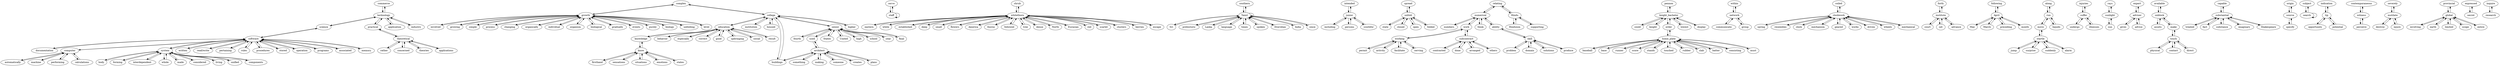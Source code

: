 digraph  {
commerce;
technology;
complex;
growth;
college;
serve;
staff;
shrub;
whitethorn;
result;
education;
documentation;
software;
southern;
Tamil;
final;
senior;
intended;
junior;
eastern;
automatically;
computer;
body;
system;
gradually;
spread;
unfold;
relating;
numerical;
Hindu;
pennon;
knight_bachelor;
events;
fourth;
within;
network;
firsthand;
know;
written;
communicate;
rather;
theoretical;
purely;
concerned;
coiled;
clockwork;
numbers;
Hinduism;
forth;
institute;
white;
problem;
skill;
biology;
following;
April;
along;
run;
science;
forming;
Sri;
practical;
injuries;
suffer;
undergo;
used;
architect;
court;
higher;
rays;
sunlight;
state;
baseball;
home_plate;
set;
expert;
adviser;
available;
unblock;
prehistoric;
capable;
substantial;
behavior;
buildings;
including;
origin;
source;
plans;
unfolding;
level;
jump;
startle;
established;
advance;
deep;
involved;
especially;
closed;
work;
working;
subcontract;
domain;
interdependent;
move;
subject;
search;
gives;
physical;
touch;
Lanka;
treated;
language;
small;
whole;
indication;
tip;
"read/write";
contemporaneous;
witness;
made;
think;
correct;
contracted;
could;
machine;
pertaining;
good;
surprise;
times;
rules;
suddenly;
group;
States;
knight;
fact;
May;
persons;
solutions;
flowers;
America;
substance;
application;
advice;
imaginary;
spring;
resembles;
procedures;
knowledge;
order;
base;
thorny;
followed;
severely;
mutilate;
considered;
something;
clock;
March;
perceive;
spoken;
runner;
living;
assets;
open;
illnesses;
permit;
growing;
score;
activity;
performing;
mechanism;
simple;
United;
tree;
provincial;
global;
unified;
stored;
dense;
youthful;
process;
liquids;
geared;
operation;
preceding;
stands;
contact;
Dravidian;
done;
month;
upbringing;
changing;
industry;
expressed;
secret;
works;
North;
Eurasian;
direct;
social;
high;
opportunity;
driven;
red;
Shakespeare;
touched;
wheels;
destroy;
programs;
making;
India;
since;
involving;
earth;
associated;
lowest;
scarlet;
clusters;
supporting;
calculations;
organically;
berries;
alarm;
produce;
individual;
organism;
rubber;
theories;
someone;
components;
arranged;
sensations;
facilitate;
applications;
ability;
institution;
memory;
situations;
school;
emotions;
limited;
specify;
creates;
potential;
slab;
year;
batter;
scope;
consisting;
escape;
serving;
states;
entire;
sun;
biological;
folded;
mechanical;
housed;
injure;
display;
make;
others;
inquire;
research;
must;
commerce -> technology;
technology -> commerce;
technology -> science;
technology -> practical;
technology -> application;
technology -> industry;
complex -> growth;
complex -> college;
growth -> complex;
growth -> gradually;
growth -> events;
growth -> purely;
growth -> biology;
growth -> unfolding;
growth -> level;
growth -> involved;
growth -> growing;
growth -> simple;
growth -> process;
growth -> changing;
growth -> organically;
growth -> individual;
growth -> organism;
growth -> biological;
college -> complex;
college -> education;
college -> senior;
college -> higher;
college -> buildings;
college -> institution;
college -> housed;
serve -> staff;
staff -> serve;
staff -> staff;
shrub -> whitethorn;
whitethorn -> shrub;
whitethorn -> eastern;
whitethorn -> white;
whitethorn -> established;
whitethorn -> deep;
whitethorn -> small;
whitethorn -> flowers;
whitethorn -> America;
whitethorn -> thorny;
whitethorn -> followed;
whitethorn -> tree;
whitethorn -> dense;
whitethorn -> North;
whitethorn -> Eurasian;
whitethorn -> red;
whitethorn -> scarlet;
whitethorn -> clusters;
whitethorn -> berries;
whitethorn -> escape;
result -> education;
education -> result;
education -> college;
education -> behavior;
education -> especially;
education -> correct;
education -> good;
education -> knowledge;
education -> upbringing;
education -> social;
documentation -> software;
software -> documentation;
software -> written;
software -> system;
software -> science;
software -> "read/write";
software -> pertaining;
software -> rules;
software -> computer;
software -> procedures;
software -> stored;
software -> operation;
software -> programs;
software -> associated;
software -> memory;
southern -> Tamil;
Tamil -> southern;
Tamil -> Tamil;
Tamil -> Sri;
Tamil -> prehistoric;
Tamil -> Lanka;
Tamil -> language;
Tamil -> times;
Tamil -> spoken;
Tamil -> Dravidian;
Tamil -> India;
Tamil -> since;
final -> senior;
senior -> final;
senior -> fourth;
senior -> college;
senior -> used;
senior -> States;
senior -> United;
senior -> high;
senior -> school;
senior -> year;
intended -> junior;
junior -> intended;
junior -> including;
junior -> persons;
junior -> youthful;
eastern -> whitethorn;
automatically -> computer;
computer -> automatically;
computer -> machine;
computer -> software;
computer -> performing;
computer -> calculations;
body -> system;
system -> body;
system -> software;
system -> forming;
system -> interdependent;
system -> whole;
system -> made;
system -> considered;
system -> living;
system -> unified;
system -> components;
gradually -> growth;
spread -> unfold;
unfold -> spread;
unfold -> state;
unfold -> closed;
unfold -> open;
unfold -> folded;
relating -> numerical;
relating -> Hindu;
numerical -> relating;
numerical -> numbers;
numerical -> work;
numerical -> think;
numerical -> ability;
Hindu -> relating;
Hindu -> Hinduism;
Hindu -> supporting;
pennon -> knight_bachelor;
knight_bachelor -> pennon;
knight_bachelor -> could;
knight_bachelor -> knight;
knight_bachelor -> order;
knight_bachelor -> lowest;
knight_bachelor -> display;
events -> growth;
fourth -> senior;
within -> network;
network -> within;
network -> communicate;
network -> group;
firsthand -> know;
know -> firsthand;
know -> knowledge;
know -> sensations;
know -> situations;
know -> emotions;
know -> states;
written -> software;
communicate -> network;
rather -> theoretical;
theoretical -> rather;
theoretical -> concerned;
theoretical -> practical;
theoretical -> theories;
theoretical -> applications;
purely -> growth;
concerned -> theoretical;
coiled -> clockwork;
clockwork -> coiled;
clockwork -> spring;
clockwork -> resembles;
clockwork -> clock;
clockwork -> mechanism;
clockwork -> geared;
clockwork -> works;
clockwork -> driven;
clockwork -> wheels;
clockwork -> mechanical;
numbers -> numerical;
Hinduism -> Hindu;
forth -> institute;
institute -> forth;
institute -> court;
institute -> set;
institute -> advance;
white -> whitethorn;
problem -> skill;
skill -> problem;
skill -> domain;
skill -> solutions;
skill -> produce;
skill -> ability;
biology -> growth;
following -> April;
April -> following;
April -> May;
April -> March;
April -> preceding;
April -> month;
along -> run;
run -> along;
run -> move;
run -> liquids;
science -> technology;
science -> software;
forming -> system;
Sri -> Tamil;
practical -> technology;
practical -> theoretical;
injuries -> suffer;
suffer -> injuries;
suffer -> undergo;
suffer -> illnesses;
undergo -> suffer;
used -> senior;
used -> architect;
architect -> used;
architect -> buildings;
architect -> plans;
architect -> something;
architect -> making;
architect -> someone;
architect -> creates;
court -> institute;
higher -> college;
rays -> sunlight;
sunlight -> rays;
sunlight -> sun;
state -> unfold;
baseball -> home_plate;
home_plate -> baseball;
home_plate -> order;
home_plate -> base;
home_plate -> runner;
home_plate -> score;
home_plate -> stands;
home_plate -> touched;
home_plate -> rubber;
home_plate -> slab;
home_plate -> batter;
home_plate -> consisting;
home_plate -> must;
set -> institute;
expert -> adviser;
adviser -> expert;
adviser -> gives;
adviser -> advice;
available -> unblock;
unblock -> available;
unblock -> assets;
unblock -> make;
prehistoric -> Tamil;
capable -> substantial;
substantial -> capable;
substantial -> treated;
substantial -> fact;
substantial -> substance;
substantial -> imaginary;
substantial -> Shakespeare;
behavior -> education;
buildings -> architect;
buildings -> college;
including -> junior;
origin -> source;
source -> origin;
source -> specify;
plans -> architect;
unfolding -> growth;
level -> growth;
jump -> startle;
startle -> jump;
startle -> move;
startle -> surprise;
startle -> suddenly;
startle -> alarm;
established -> whitethorn;
advance -> institute;
deep -> whitethorn;
involved -> growth;
especially -> education;
closed -> unfold;
work -> working;
work -> subcontract;
work -> numerical;
working -> work;
working -> permit;
working -> activity;
working -> facilitate;
working -> serving;
subcontract -> work;
subcontract -> contracted;
subcontract -> done;
subcontract -> arranged;
subcontract -> others;
domain -> skill;
interdependent -> system;
move -> startle;
move -> run;
subject -> search;
search -> subject;
search -> search;
gives -> adviser;
physical -> touch;
touch -> physical;
touch -> contact;
touch -> direct;
touch -> make;
Lanka -> Tamil;
treated -> substantial;
language -> Tamil;
small -> whitethorn;
whole -> system;
indication -> tip;
tip -> indication;
tip -> opportunity;
tip -> potential;
"read/write" -> software;
contemporaneous -> witness;
witness -> contemporaneous;
witness -> perceive;
made -> system;
think -> numerical;
correct -> education;
contracted -> subcontract;
could -> knight_bachelor;
machine -> computer;
pertaining -> software;
good -> education;
surprise -> startle;
times -> Tamil;
rules -> software;
suddenly -> startle;
group -> network;
States -> senior;
knight -> knight_bachelor;
fact -> substantial;
May -> April;
persons -> junior;
solutions -> skill;
flowers -> whitethorn;
America -> whitethorn;
substance -> substantial;
application -> technology;
advice -> adviser;
imaginary -> substantial;
spring -> clockwork;
resembles -> clockwork;
procedures -> software;
knowledge -> know;
knowledge -> education;
order -> home_plate;
order -> knight_bachelor;
base -> home_plate;
thorny -> whitethorn;
followed -> whitethorn;
severely -> mutilate;
mutilate -> severely;
mutilate -> destroy;
mutilate -> injure;
considered -> system;
something -> architect;
clock -> clockwork;
March -> April;
perceive -> witness;
spoken -> Tamil;
runner -> home_plate;
living -> system;
assets -> unblock;
open -> unfold;
illnesses -> suffer;
permit -> working;
growing -> growth;
score -> home_plate;
activity -> working;
performing -> computer;
mechanism -> clockwork;
simple -> growth;
United -> senior;
tree -> whitethorn;
provincial -> global;
global -> provincial;
global -> involving;
global -> earth;
global -> limited;
global -> scope;
global -> entire;
unified -> system;
stored -> software;
dense -> whitethorn;
youthful -> junior;
process -> growth;
liquids -> run;
geared -> clockwork;
operation -> software;
preceding -> April;
stands -> home_plate;
contact -> touch;
Dravidian -> Tamil;
done -> subcontract;
month -> April;
upbringing -> education;
changing -> growth;
industry -> technology;
expressed -> secret;
secret -> expressed;
works -> clockwork;
North -> whitethorn;
Eurasian -> whitethorn;
direct -> touch;
social -> education;
high -> senior;
opportunity -> tip;
driven -> clockwork;
red -> whitethorn;
Shakespeare -> substantial;
touched -> home_plate;
wheels -> clockwork;
destroy -> mutilate;
programs -> software;
making -> architect;
India -> Tamil;
since -> Tamil;
involving -> global;
earth -> global;
associated -> software;
lowest -> knight_bachelor;
scarlet -> whitethorn;
clusters -> whitethorn;
supporting -> Hindu;
calculations -> computer;
organically -> growth;
berries -> whitethorn;
alarm -> startle;
produce -> skill;
individual -> growth;
organism -> growth;
rubber -> home_plate;
theories -> theoretical;
someone -> architect;
components -> system;
arranged -> subcontract;
sensations -> know;
facilitate -> working;
applications -> theoretical;
ability -> skill;
ability -> numerical;
institution -> college;
memory -> software;
situations -> know;
school -> senior;
emotions -> know;
limited -> global;
specify -> source;
creates -> architect;
potential -> tip;
slab -> home_plate;
year -> senior;
batter -> home_plate;
scope -> global;
consisting -> home_plate;
escape -> whitethorn;
serving -> working;
states -> know;
entire -> global;
sun -> sunlight;
biological -> growth;
folded -> unfold;
mechanical -> clockwork;
housed -> college;
injure -> mutilate;
display -> knight_bachelor;
make -> touch;
make -> unblock;
others -> subcontract;
inquire -> research;
research -> inquire;
must -> home_plate;
}
